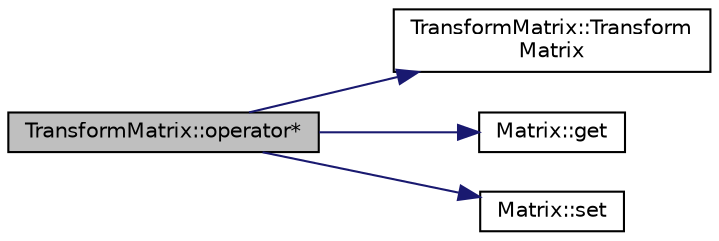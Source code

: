 digraph "TransformMatrix::operator*"
{
  edge [fontname="Helvetica",fontsize="10",labelfontname="Helvetica",labelfontsize="10"];
  node [fontname="Helvetica",fontsize="10",shape=record];
  rankdir="LR";
  Node1 [label="TransformMatrix::operator*",height=0.2,width=0.4,color="black", fillcolor="grey75", style="filled" fontcolor="black"];
  Node1 -> Node2 [color="midnightblue",fontsize="10",style="solid",fontname="Helvetica"];
  Node2 [label="TransformMatrix::Transform\lMatrix",height=0.2,width=0.4,color="black", fillcolor="white", style="filled",URL="$classTransformMatrix.html#a10c290d1f5b8b731f76b35f8cc969905",tooltip="Default constructor."];
  Node1 -> Node3 [color="midnightblue",fontsize="10",style="solid",fontname="Helvetica"];
  Node3 [label="Matrix::get",height=0.2,width=0.4,color="black", fillcolor="white", style="filled",URL="$classMatrix.html#a3b917f858e982e13d0c76af122077978"];
  Node1 -> Node4 [color="midnightblue",fontsize="10",style="solid",fontname="Helvetica"];
  Node4 [label="Matrix::set",height=0.2,width=0.4,color="black", fillcolor="white", style="filled",URL="$classMatrix.html#a820d3e49ffea766faf310729803e1df1"];
}
